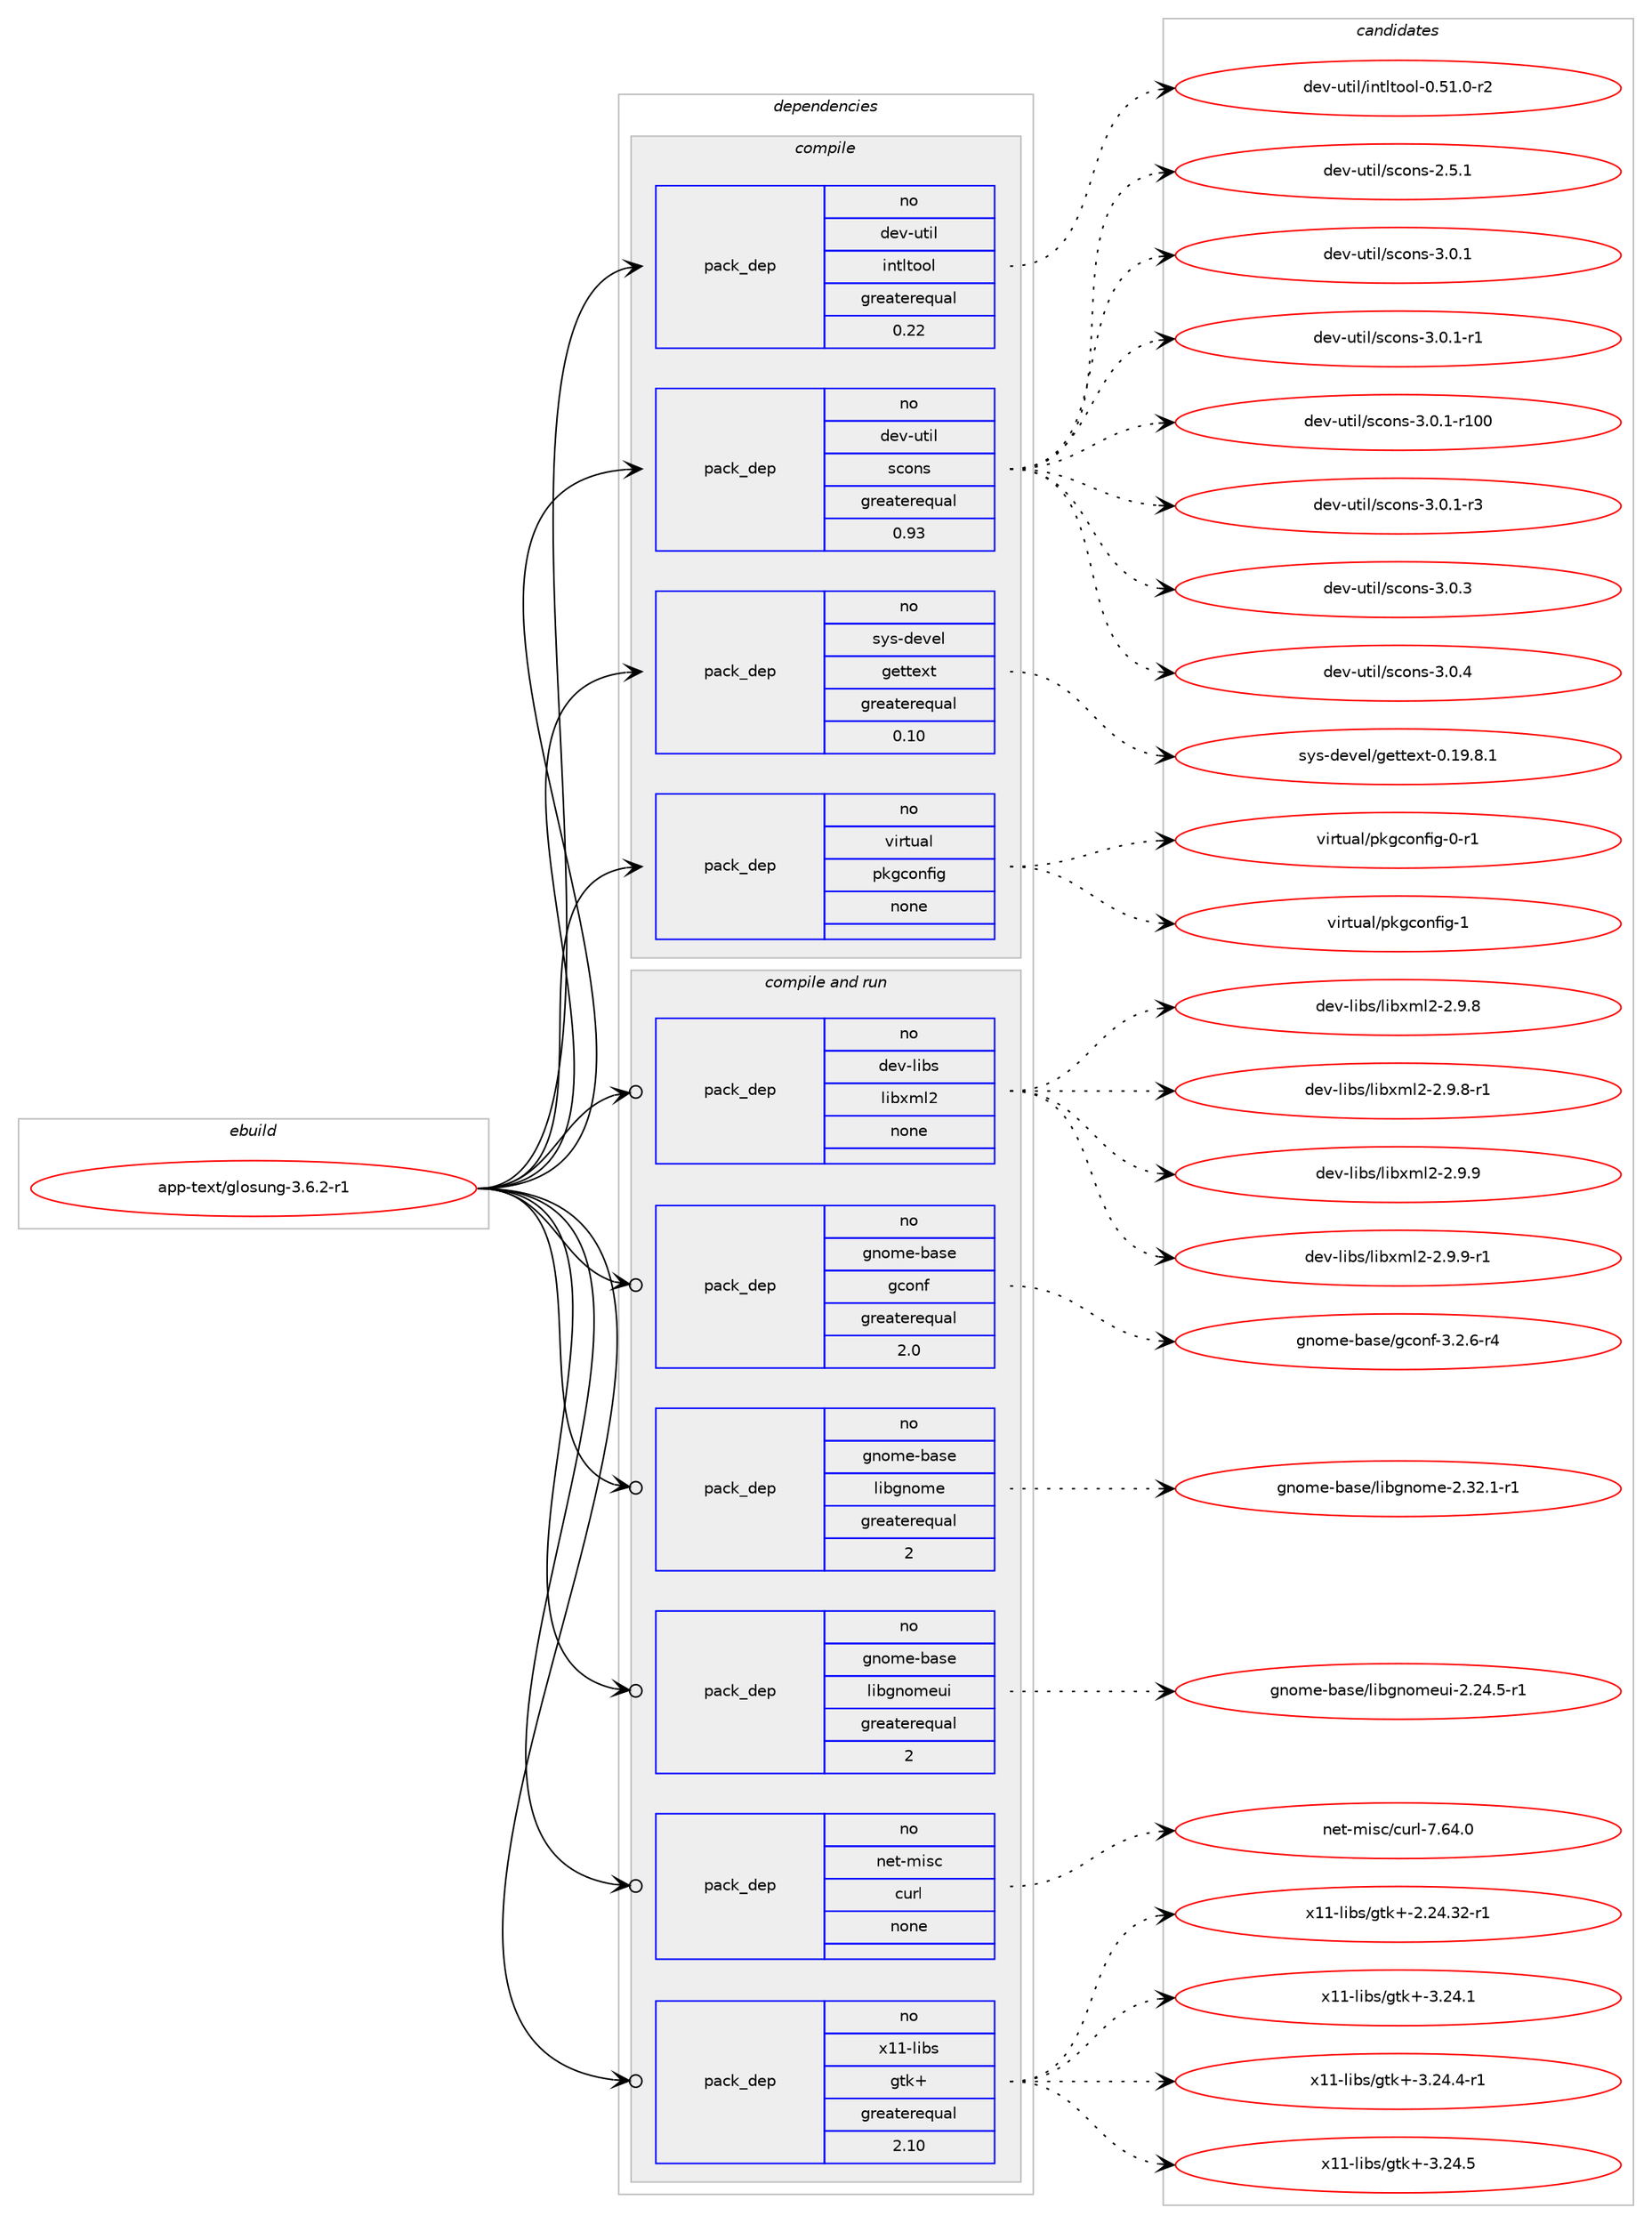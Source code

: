 digraph prolog {

# *************
# Graph options
# *************

newrank=true;
concentrate=true;
compound=true;
graph [rankdir=LR,fontname=Helvetica,fontsize=10,ranksep=1.5];#, ranksep=2.5, nodesep=0.2];
edge  [arrowhead=vee];
node  [fontname=Helvetica,fontsize=10];

# **********
# The ebuild
# **********

subgraph cluster_leftcol {
color=gray;
rank=same;
label=<<i>ebuild</i>>;
id [label="app-text/glosung-3.6.2-r1", color=red, width=4, href="../app-text/glosung-3.6.2-r1.svg"];
}

# ****************
# The dependencies
# ****************

subgraph cluster_midcol {
color=gray;
label=<<i>dependencies</i>>;
subgraph cluster_compile {
fillcolor="#eeeeee";
style=filled;
label=<<i>compile</i>>;
subgraph pack933159 {
dependency1309179 [label=<<TABLE BORDER="0" CELLBORDER="1" CELLSPACING="0" CELLPADDING="4" WIDTH="220"><TR><TD ROWSPAN="6" CELLPADDING="30">pack_dep</TD></TR><TR><TD WIDTH="110">no</TD></TR><TR><TD>dev-util</TD></TR><TR><TD>intltool</TD></TR><TR><TD>greaterequal</TD></TR><TR><TD>0.22</TD></TR></TABLE>>, shape=none, color=blue];
}
id:e -> dependency1309179:w [weight=20,style="solid",arrowhead="vee"];
subgraph pack933160 {
dependency1309180 [label=<<TABLE BORDER="0" CELLBORDER="1" CELLSPACING="0" CELLPADDING="4" WIDTH="220"><TR><TD ROWSPAN="6" CELLPADDING="30">pack_dep</TD></TR><TR><TD WIDTH="110">no</TD></TR><TR><TD>dev-util</TD></TR><TR><TD>scons</TD></TR><TR><TD>greaterequal</TD></TR><TR><TD>0.93</TD></TR></TABLE>>, shape=none, color=blue];
}
id:e -> dependency1309180:w [weight=20,style="solid",arrowhead="vee"];
subgraph pack933161 {
dependency1309181 [label=<<TABLE BORDER="0" CELLBORDER="1" CELLSPACING="0" CELLPADDING="4" WIDTH="220"><TR><TD ROWSPAN="6" CELLPADDING="30">pack_dep</TD></TR><TR><TD WIDTH="110">no</TD></TR><TR><TD>sys-devel</TD></TR><TR><TD>gettext</TD></TR><TR><TD>greaterequal</TD></TR><TR><TD>0.10</TD></TR></TABLE>>, shape=none, color=blue];
}
id:e -> dependency1309181:w [weight=20,style="solid",arrowhead="vee"];
subgraph pack933162 {
dependency1309182 [label=<<TABLE BORDER="0" CELLBORDER="1" CELLSPACING="0" CELLPADDING="4" WIDTH="220"><TR><TD ROWSPAN="6" CELLPADDING="30">pack_dep</TD></TR><TR><TD WIDTH="110">no</TD></TR><TR><TD>virtual</TD></TR><TR><TD>pkgconfig</TD></TR><TR><TD>none</TD></TR><TR><TD></TD></TR></TABLE>>, shape=none, color=blue];
}
id:e -> dependency1309182:w [weight=20,style="solid",arrowhead="vee"];
}
subgraph cluster_compileandrun {
fillcolor="#eeeeee";
style=filled;
label=<<i>compile and run</i>>;
subgraph pack933163 {
dependency1309183 [label=<<TABLE BORDER="0" CELLBORDER="1" CELLSPACING="0" CELLPADDING="4" WIDTH="220"><TR><TD ROWSPAN="6" CELLPADDING="30">pack_dep</TD></TR><TR><TD WIDTH="110">no</TD></TR><TR><TD>dev-libs</TD></TR><TR><TD>libxml2</TD></TR><TR><TD>none</TD></TR><TR><TD></TD></TR></TABLE>>, shape=none, color=blue];
}
id:e -> dependency1309183:w [weight=20,style="solid",arrowhead="odotvee"];
subgraph pack933164 {
dependency1309184 [label=<<TABLE BORDER="0" CELLBORDER="1" CELLSPACING="0" CELLPADDING="4" WIDTH="220"><TR><TD ROWSPAN="6" CELLPADDING="30">pack_dep</TD></TR><TR><TD WIDTH="110">no</TD></TR><TR><TD>gnome-base</TD></TR><TR><TD>gconf</TD></TR><TR><TD>greaterequal</TD></TR><TR><TD>2.0</TD></TR></TABLE>>, shape=none, color=blue];
}
id:e -> dependency1309184:w [weight=20,style="solid",arrowhead="odotvee"];
subgraph pack933165 {
dependency1309185 [label=<<TABLE BORDER="0" CELLBORDER="1" CELLSPACING="0" CELLPADDING="4" WIDTH="220"><TR><TD ROWSPAN="6" CELLPADDING="30">pack_dep</TD></TR><TR><TD WIDTH="110">no</TD></TR><TR><TD>gnome-base</TD></TR><TR><TD>libgnome</TD></TR><TR><TD>greaterequal</TD></TR><TR><TD>2</TD></TR></TABLE>>, shape=none, color=blue];
}
id:e -> dependency1309185:w [weight=20,style="solid",arrowhead="odotvee"];
subgraph pack933166 {
dependency1309186 [label=<<TABLE BORDER="0" CELLBORDER="1" CELLSPACING="0" CELLPADDING="4" WIDTH="220"><TR><TD ROWSPAN="6" CELLPADDING="30">pack_dep</TD></TR><TR><TD WIDTH="110">no</TD></TR><TR><TD>gnome-base</TD></TR><TR><TD>libgnomeui</TD></TR><TR><TD>greaterequal</TD></TR><TR><TD>2</TD></TR></TABLE>>, shape=none, color=blue];
}
id:e -> dependency1309186:w [weight=20,style="solid",arrowhead="odotvee"];
subgraph pack933167 {
dependency1309187 [label=<<TABLE BORDER="0" CELLBORDER="1" CELLSPACING="0" CELLPADDING="4" WIDTH="220"><TR><TD ROWSPAN="6" CELLPADDING="30">pack_dep</TD></TR><TR><TD WIDTH="110">no</TD></TR><TR><TD>net-misc</TD></TR><TR><TD>curl</TD></TR><TR><TD>none</TD></TR><TR><TD></TD></TR></TABLE>>, shape=none, color=blue];
}
id:e -> dependency1309187:w [weight=20,style="solid",arrowhead="odotvee"];
subgraph pack933168 {
dependency1309188 [label=<<TABLE BORDER="0" CELLBORDER="1" CELLSPACING="0" CELLPADDING="4" WIDTH="220"><TR><TD ROWSPAN="6" CELLPADDING="30">pack_dep</TD></TR><TR><TD WIDTH="110">no</TD></TR><TR><TD>x11-libs</TD></TR><TR><TD>gtk+</TD></TR><TR><TD>greaterequal</TD></TR><TR><TD>2.10</TD></TR></TABLE>>, shape=none, color=blue];
}
id:e -> dependency1309188:w [weight=20,style="solid",arrowhead="odotvee"];
}
subgraph cluster_run {
fillcolor="#eeeeee";
style=filled;
label=<<i>run</i>>;
}
}

# **************
# The candidates
# **************

subgraph cluster_choices {
rank=same;
color=gray;
label=<<i>candidates</i>>;

subgraph choice933159 {
color=black;
nodesep=1;
choice1001011184511711610510847105110116108116111111108454846534946484511450 [label="dev-util/intltool-0.51.0-r2", color=red, width=4,href="../dev-util/intltool-0.51.0-r2.svg"];
dependency1309179:e -> choice1001011184511711610510847105110116108116111111108454846534946484511450:w [style=dotted,weight="100"];
}
subgraph choice933160 {
color=black;
nodesep=1;
choice100101118451171161051084711599111110115455046534649 [label="dev-util/scons-2.5.1", color=red, width=4,href="../dev-util/scons-2.5.1.svg"];
choice100101118451171161051084711599111110115455146484649 [label="dev-util/scons-3.0.1", color=red, width=4,href="../dev-util/scons-3.0.1.svg"];
choice1001011184511711610510847115991111101154551464846494511449 [label="dev-util/scons-3.0.1-r1", color=red, width=4,href="../dev-util/scons-3.0.1-r1.svg"];
choice10010111845117116105108471159911111011545514648464945114494848 [label="dev-util/scons-3.0.1-r100", color=red, width=4,href="../dev-util/scons-3.0.1-r100.svg"];
choice1001011184511711610510847115991111101154551464846494511451 [label="dev-util/scons-3.0.1-r3", color=red, width=4,href="../dev-util/scons-3.0.1-r3.svg"];
choice100101118451171161051084711599111110115455146484651 [label="dev-util/scons-3.0.3", color=red, width=4,href="../dev-util/scons-3.0.3.svg"];
choice100101118451171161051084711599111110115455146484652 [label="dev-util/scons-3.0.4", color=red, width=4,href="../dev-util/scons-3.0.4.svg"];
dependency1309180:e -> choice100101118451171161051084711599111110115455046534649:w [style=dotted,weight="100"];
dependency1309180:e -> choice100101118451171161051084711599111110115455146484649:w [style=dotted,weight="100"];
dependency1309180:e -> choice1001011184511711610510847115991111101154551464846494511449:w [style=dotted,weight="100"];
dependency1309180:e -> choice10010111845117116105108471159911111011545514648464945114494848:w [style=dotted,weight="100"];
dependency1309180:e -> choice1001011184511711610510847115991111101154551464846494511451:w [style=dotted,weight="100"];
dependency1309180:e -> choice100101118451171161051084711599111110115455146484651:w [style=dotted,weight="100"];
dependency1309180:e -> choice100101118451171161051084711599111110115455146484652:w [style=dotted,weight="100"];
}
subgraph choice933161 {
color=black;
nodesep=1;
choice1151211154510010111810110847103101116116101120116454846495746564649 [label="sys-devel/gettext-0.19.8.1", color=red, width=4,href="../sys-devel/gettext-0.19.8.1.svg"];
dependency1309181:e -> choice1151211154510010111810110847103101116116101120116454846495746564649:w [style=dotted,weight="100"];
}
subgraph choice933162 {
color=black;
nodesep=1;
choice11810511411611797108471121071039911111010210510345484511449 [label="virtual/pkgconfig-0-r1", color=red, width=4,href="../virtual/pkgconfig-0-r1.svg"];
choice1181051141161179710847112107103991111101021051034549 [label="virtual/pkgconfig-1", color=red, width=4,href="../virtual/pkgconfig-1.svg"];
dependency1309182:e -> choice11810511411611797108471121071039911111010210510345484511449:w [style=dotted,weight="100"];
dependency1309182:e -> choice1181051141161179710847112107103991111101021051034549:w [style=dotted,weight="100"];
}
subgraph choice933163 {
color=black;
nodesep=1;
choice1001011184510810598115471081059812010910850455046574656 [label="dev-libs/libxml2-2.9.8", color=red, width=4,href="../dev-libs/libxml2-2.9.8.svg"];
choice10010111845108105981154710810598120109108504550465746564511449 [label="dev-libs/libxml2-2.9.8-r1", color=red, width=4,href="../dev-libs/libxml2-2.9.8-r1.svg"];
choice1001011184510810598115471081059812010910850455046574657 [label="dev-libs/libxml2-2.9.9", color=red, width=4,href="../dev-libs/libxml2-2.9.9.svg"];
choice10010111845108105981154710810598120109108504550465746574511449 [label="dev-libs/libxml2-2.9.9-r1", color=red, width=4,href="../dev-libs/libxml2-2.9.9-r1.svg"];
dependency1309183:e -> choice1001011184510810598115471081059812010910850455046574656:w [style=dotted,weight="100"];
dependency1309183:e -> choice10010111845108105981154710810598120109108504550465746564511449:w [style=dotted,weight="100"];
dependency1309183:e -> choice1001011184510810598115471081059812010910850455046574657:w [style=dotted,weight="100"];
dependency1309183:e -> choice10010111845108105981154710810598120109108504550465746574511449:w [style=dotted,weight="100"];
}
subgraph choice933164 {
color=black;
nodesep=1;
choice10311011110910145989711510147103991111101024551465046544511452 [label="gnome-base/gconf-3.2.6-r4", color=red, width=4,href="../gnome-base/gconf-3.2.6-r4.svg"];
dependency1309184:e -> choice10311011110910145989711510147103991111101024551465046544511452:w [style=dotted,weight="100"];
}
subgraph choice933165 {
color=black;
nodesep=1;
choice1031101111091014598971151014710810598103110111109101455046515046494511449 [label="gnome-base/libgnome-2.32.1-r1", color=red, width=4,href="../gnome-base/libgnome-2.32.1-r1.svg"];
dependency1309185:e -> choice1031101111091014598971151014710810598103110111109101455046515046494511449:w [style=dotted,weight="100"];
}
subgraph choice933166 {
color=black;
nodesep=1;
choice1031101111091014598971151014710810598103110111109101117105455046505246534511449 [label="gnome-base/libgnomeui-2.24.5-r1", color=red, width=4,href="../gnome-base/libgnomeui-2.24.5-r1.svg"];
dependency1309186:e -> choice1031101111091014598971151014710810598103110111109101117105455046505246534511449:w [style=dotted,weight="100"];
}
subgraph choice933167 {
color=black;
nodesep=1;
choice1101011164510910511599479911711410845554654524648 [label="net-misc/curl-7.64.0", color=red, width=4,href="../net-misc/curl-7.64.0.svg"];
dependency1309187:e -> choice1101011164510910511599479911711410845554654524648:w [style=dotted,weight="100"];
}
subgraph choice933168 {
color=black;
nodesep=1;
choice12049494510810598115471031161074345504650524651504511449 [label="x11-libs/gtk+-2.24.32-r1", color=red, width=4,href="../x11-libs/gtk+-2.24.32-r1.svg"];
choice12049494510810598115471031161074345514650524649 [label="x11-libs/gtk+-3.24.1", color=red, width=4,href="../x11-libs/gtk+-3.24.1.svg"];
choice120494945108105981154710311610743455146505246524511449 [label="x11-libs/gtk+-3.24.4-r1", color=red, width=4,href="../x11-libs/gtk+-3.24.4-r1.svg"];
choice12049494510810598115471031161074345514650524653 [label="x11-libs/gtk+-3.24.5", color=red, width=4,href="../x11-libs/gtk+-3.24.5.svg"];
dependency1309188:e -> choice12049494510810598115471031161074345504650524651504511449:w [style=dotted,weight="100"];
dependency1309188:e -> choice12049494510810598115471031161074345514650524649:w [style=dotted,weight="100"];
dependency1309188:e -> choice120494945108105981154710311610743455146505246524511449:w [style=dotted,weight="100"];
dependency1309188:e -> choice12049494510810598115471031161074345514650524653:w [style=dotted,weight="100"];
}
}

}
